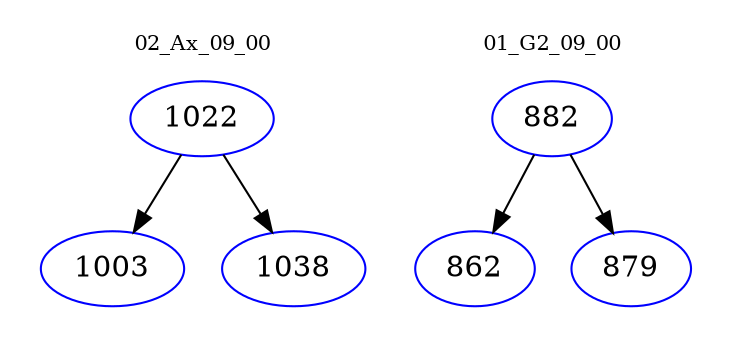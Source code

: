 digraph{
subgraph cluster_0 {
color = white
label = "02_Ax_09_00";
fontsize=10;
T0_1022 [label="1022", color="blue"]
T0_1022 -> T0_1003 [color="black"]
T0_1003 [label="1003", color="blue"]
T0_1022 -> T0_1038 [color="black"]
T0_1038 [label="1038", color="blue"]
}
subgraph cluster_1 {
color = white
label = "01_G2_09_00";
fontsize=10;
T1_882 [label="882", color="blue"]
T1_882 -> T1_862 [color="black"]
T1_862 [label="862", color="blue"]
T1_882 -> T1_879 [color="black"]
T1_879 [label="879", color="blue"]
}
}
